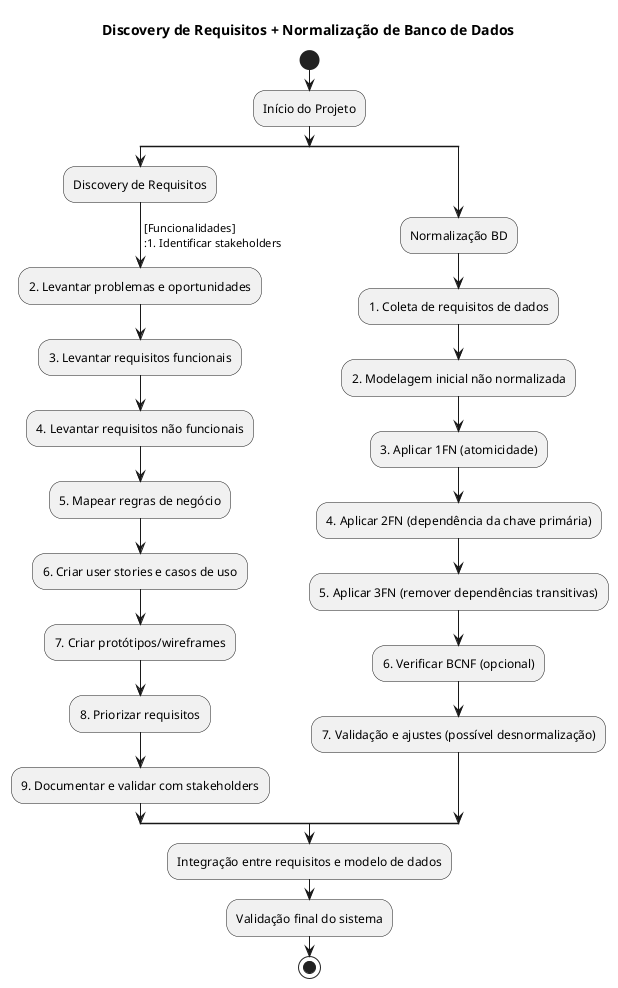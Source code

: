 @startuml discovery
!define RECTANGLE class

title **Discovery de Requisitos + Normalização de Banco de Dados**

start

:Início do Projeto;

split
  :Discovery de Requisitos;
  ->[Funcionalidades]
  :1. Identificar stakeholders;
  :2. Levantar problemas e oportunidades;
  :3. Levantar requisitos funcionais;
  :4. Levantar requisitos não funcionais;
  :5. Mapear regras de negócio;
  :6. Criar user stories e casos de uso;
  :7. Criar protótipos/wireframes;
  :8. Priorizar requisitos;
  :9. Documentar e validar com stakeholders;
split again
  :Normalização BD;
  :1. Coleta de requisitos de dados;
  :2. Modelagem inicial não normalizada;
  :3. Aplicar 1FN (atomicidade);
  :4. Aplicar 2FN (dependência da chave primária);
  :5. Aplicar 3FN (remover dependências transitivas);
  :6. Verificar BCNF (opcional);
  :7. Validação e ajustes (possível desnormalização);
endsplit

:Integração entre requisitos e modelo de dados;
:Validação final do sistema;

stop
@enduml
